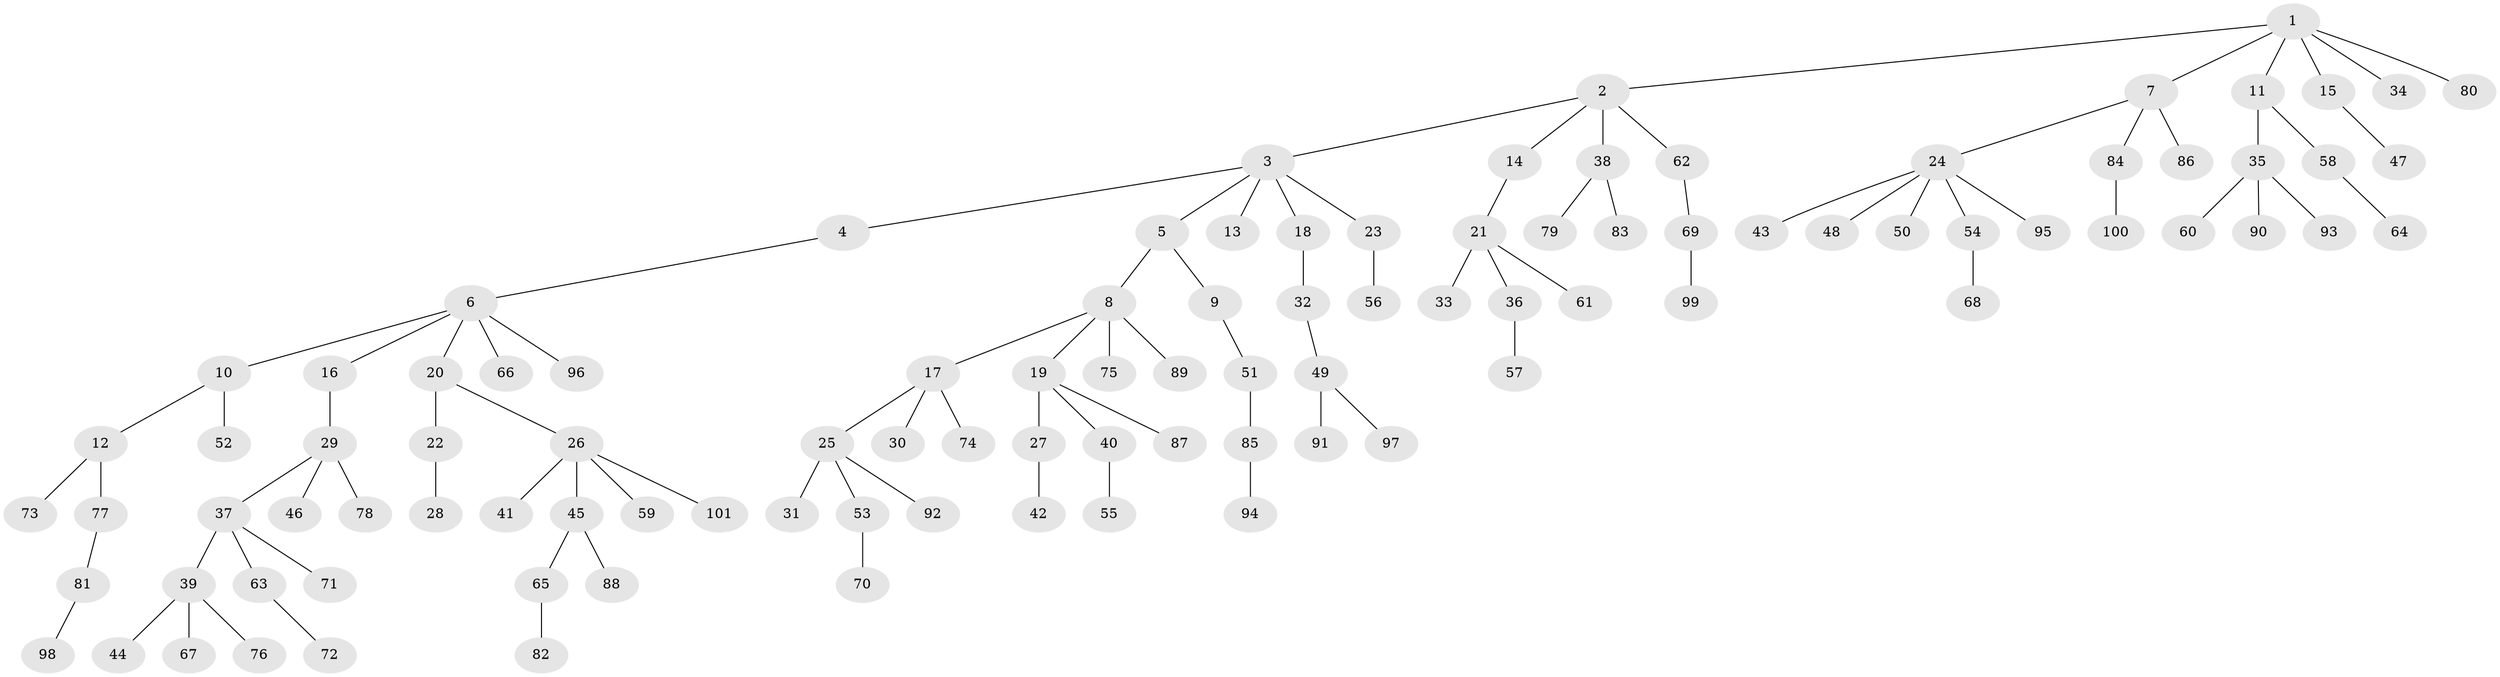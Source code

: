 // Generated by graph-tools (version 1.1) at 2025/36/03/09/25 02:36:56]
// undirected, 101 vertices, 100 edges
graph export_dot {
graph [start="1"]
  node [color=gray90,style=filled];
  1;
  2;
  3;
  4;
  5;
  6;
  7;
  8;
  9;
  10;
  11;
  12;
  13;
  14;
  15;
  16;
  17;
  18;
  19;
  20;
  21;
  22;
  23;
  24;
  25;
  26;
  27;
  28;
  29;
  30;
  31;
  32;
  33;
  34;
  35;
  36;
  37;
  38;
  39;
  40;
  41;
  42;
  43;
  44;
  45;
  46;
  47;
  48;
  49;
  50;
  51;
  52;
  53;
  54;
  55;
  56;
  57;
  58;
  59;
  60;
  61;
  62;
  63;
  64;
  65;
  66;
  67;
  68;
  69;
  70;
  71;
  72;
  73;
  74;
  75;
  76;
  77;
  78;
  79;
  80;
  81;
  82;
  83;
  84;
  85;
  86;
  87;
  88;
  89;
  90;
  91;
  92;
  93;
  94;
  95;
  96;
  97;
  98;
  99;
  100;
  101;
  1 -- 2;
  1 -- 7;
  1 -- 11;
  1 -- 15;
  1 -- 34;
  1 -- 80;
  2 -- 3;
  2 -- 14;
  2 -- 38;
  2 -- 62;
  3 -- 4;
  3 -- 5;
  3 -- 13;
  3 -- 18;
  3 -- 23;
  4 -- 6;
  5 -- 8;
  5 -- 9;
  6 -- 10;
  6 -- 16;
  6 -- 20;
  6 -- 66;
  6 -- 96;
  7 -- 24;
  7 -- 84;
  7 -- 86;
  8 -- 17;
  8 -- 19;
  8 -- 75;
  8 -- 89;
  9 -- 51;
  10 -- 12;
  10 -- 52;
  11 -- 35;
  11 -- 58;
  12 -- 73;
  12 -- 77;
  14 -- 21;
  15 -- 47;
  16 -- 29;
  17 -- 25;
  17 -- 30;
  17 -- 74;
  18 -- 32;
  19 -- 27;
  19 -- 40;
  19 -- 87;
  20 -- 22;
  20 -- 26;
  21 -- 33;
  21 -- 36;
  21 -- 61;
  22 -- 28;
  23 -- 56;
  24 -- 43;
  24 -- 48;
  24 -- 50;
  24 -- 54;
  24 -- 95;
  25 -- 31;
  25 -- 53;
  25 -- 92;
  26 -- 41;
  26 -- 45;
  26 -- 59;
  26 -- 101;
  27 -- 42;
  29 -- 37;
  29 -- 46;
  29 -- 78;
  32 -- 49;
  35 -- 60;
  35 -- 90;
  35 -- 93;
  36 -- 57;
  37 -- 39;
  37 -- 63;
  37 -- 71;
  38 -- 79;
  38 -- 83;
  39 -- 44;
  39 -- 67;
  39 -- 76;
  40 -- 55;
  45 -- 65;
  45 -- 88;
  49 -- 91;
  49 -- 97;
  51 -- 85;
  53 -- 70;
  54 -- 68;
  58 -- 64;
  62 -- 69;
  63 -- 72;
  65 -- 82;
  69 -- 99;
  77 -- 81;
  81 -- 98;
  84 -- 100;
  85 -- 94;
}

